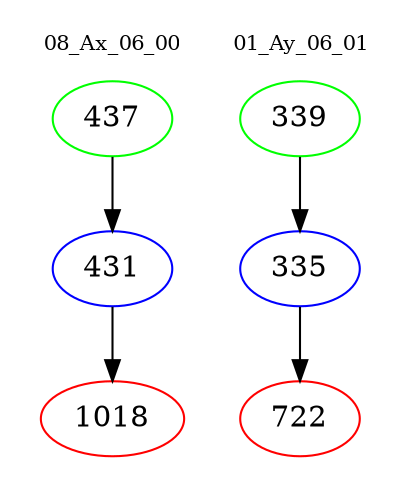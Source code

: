 digraph{
subgraph cluster_0 {
color = white
label = "08_Ax_06_00";
fontsize=10;
T0_437 [label="437", color="green"]
T0_437 -> T0_431 [color="black"]
T0_431 [label="431", color="blue"]
T0_431 -> T0_1018 [color="black"]
T0_1018 [label="1018", color="red"]
}
subgraph cluster_1 {
color = white
label = "01_Ay_06_01";
fontsize=10;
T1_339 [label="339", color="green"]
T1_339 -> T1_335 [color="black"]
T1_335 [label="335", color="blue"]
T1_335 -> T1_722 [color="black"]
T1_722 [label="722", color="red"]
}
}
